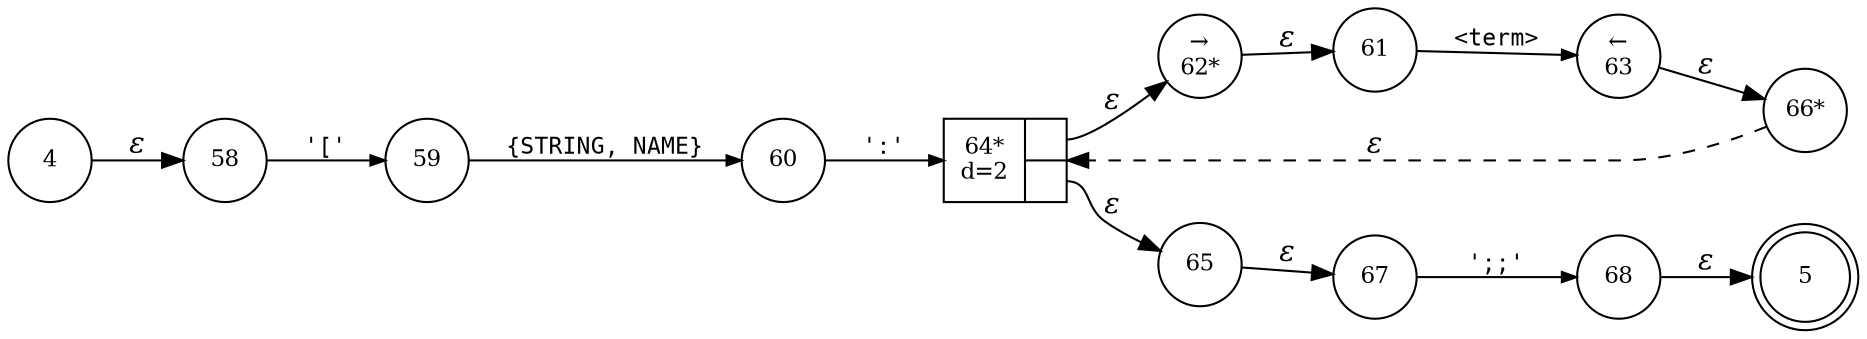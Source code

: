 digraph ATN {
rankdir=LR;
s5[fontsize=11, label="5", shape=doublecircle, fixedsize=true, width=.6];
s64[fontsize=11,label="{64*\nd=2|{<p0>|<p1>}}", shape=record, fixedsize=false, peripheries=1];
s65[fontsize=11,label="65", shape=circle, fixedsize=true, width=.55, peripheries=1];
s66[fontsize=11,label="66*", shape=circle, fixedsize=true, width=.55, peripheries=1];
s67[fontsize=11,label="67", shape=circle, fixedsize=true, width=.55, peripheries=1];
s4[fontsize=11,label="4", shape=circle, fixedsize=true, width=.55, peripheries=1];
s68[fontsize=11,label="68", shape=circle, fixedsize=true, width=.55, peripheries=1];
s58[fontsize=11,label="58", shape=circle, fixedsize=true, width=.55, peripheries=1];
s59[fontsize=11,label="59", shape=circle, fixedsize=true, width=.55, peripheries=1];
s60[fontsize=11,label="60", shape=circle, fixedsize=true, width=.55, peripheries=1];
s61[fontsize=11,label="61", shape=circle, fixedsize=true, width=.55, peripheries=1];
s62[fontsize=11,label="&rarr;\n62*", shape=circle, fixedsize=true, width=.55, peripheries=1];
s63[fontsize=11,label="&larr;\n63", shape=circle, fixedsize=true, width=.55, peripheries=1];
s4 -> s58 [fontname="Times-Italic", label="&epsilon;"];
s58 -> s59 [fontsize=11, fontname="Courier", arrowsize=.7, label = "'['", arrowhead = normal];
s59 -> s60 [fontsize=11, fontname="Courier", arrowsize=.7, label = "{STRING, NAME}", arrowhead = normal];
s60 -> s64 [fontsize=11, fontname="Courier", arrowsize=.7, label = "':'", arrowhead = normal];
s64:p0 -> s62 [fontname="Times-Italic", label="&epsilon;"];
s64:p1 -> s65 [fontname="Times-Italic", label="&epsilon;"];
s62 -> s61 [fontname="Times-Italic", label="&epsilon;"];
s65 -> s67 [fontname="Times-Italic", label="&epsilon;"];
s61 -> s63 [fontsize=11, fontname="Courier", arrowsize=.7, label = "<term>", arrowhead = normal];
s67 -> s68 [fontsize=11, fontname="Courier", arrowsize=.7, label = "';;'", arrowhead = normal];
s63 -> s66 [fontname="Times-Italic", label="&epsilon;"];
s68 -> s5 [fontname="Times-Italic", label="&epsilon;"];
s66 -> s64 [fontname="Times-Italic", label="&epsilon;", style="dashed"];
}
